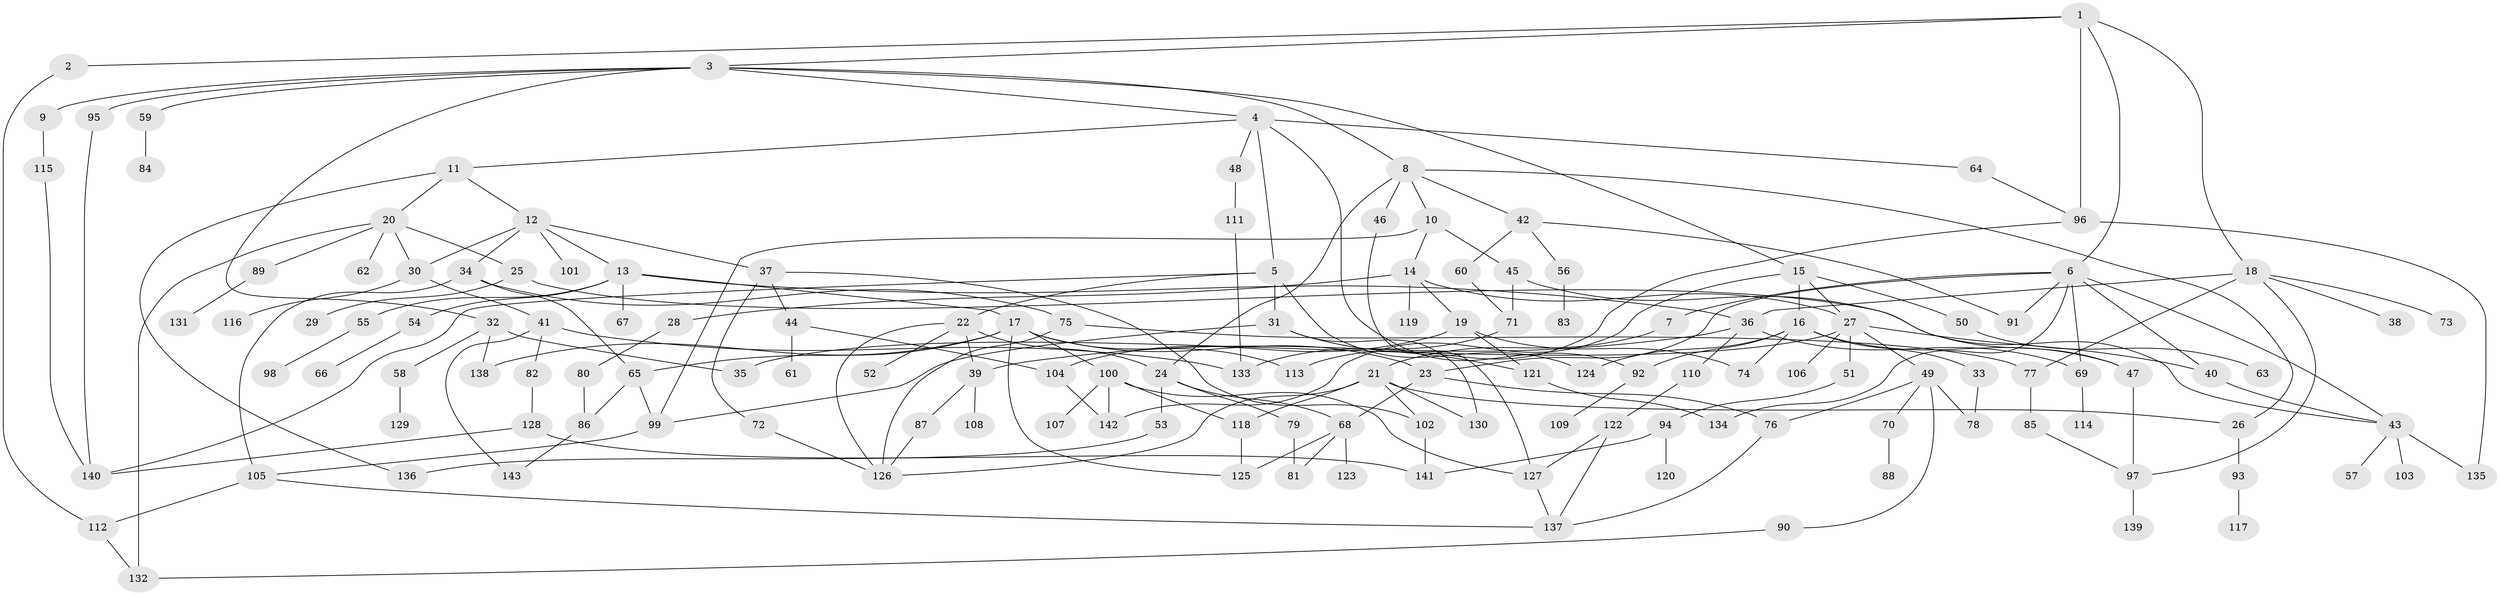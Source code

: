 // Generated by graph-tools (version 1.1) at 2025/10/02/27/25 16:10:53]
// undirected, 143 vertices, 207 edges
graph export_dot {
graph [start="1"]
  node [color=gray90,style=filled];
  1;
  2;
  3;
  4;
  5;
  6;
  7;
  8;
  9;
  10;
  11;
  12;
  13;
  14;
  15;
  16;
  17;
  18;
  19;
  20;
  21;
  22;
  23;
  24;
  25;
  26;
  27;
  28;
  29;
  30;
  31;
  32;
  33;
  34;
  35;
  36;
  37;
  38;
  39;
  40;
  41;
  42;
  43;
  44;
  45;
  46;
  47;
  48;
  49;
  50;
  51;
  52;
  53;
  54;
  55;
  56;
  57;
  58;
  59;
  60;
  61;
  62;
  63;
  64;
  65;
  66;
  67;
  68;
  69;
  70;
  71;
  72;
  73;
  74;
  75;
  76;
  77;
  78;
  79;
  80;
  81;
  82;
  83;
  84;
  85;
  86;
  87;
  88;
  89;
  90;
  91;
  92;
  93;
  94;
  95;
  96;
  97;
  98;
  99;
  100;
  101;
  102;
  103;
  104;
  105;
  106;
  107;
  108;
  109;
  110;
  111;
  112;
  113;
  114;
  115;
  116;
  117;
  118;
  119;
  120;
  121;
  122;
  123;
  124;
  125;
  126;
  127;
  128;
  129;
  130;
  131;
  132;
  133;
  134;
  135;
  136;
  137;
  138;
  139;
  140;
  141;
  142;
  143;
  1 -- 2;
  1 -- 3;
  1 -- 6;
  1 -- 18;
  1 -- 96;
  2 -- 112;
  3 -- 4;
  3 -- 8;
  3 -- 9;
  3 -- 15;
  3 -- 32;
  3 -- 59;
  3 -- 95;
  4 -- 5;
  4 -- 11;
  4 -- 48;
  4 -- 64;
  4 -- 92;
  5 -- 22;
  5 -- 31;
  5 -- 124;
  5 -- 140;
  6 -- 7;
  6 -- 23;
  6 -- 40;
  6 -- 69;
  6 -- 91;
  6 -- 43;
  6 -- 134;
  7 -- 21;
  8 -- 10;
  8 -- 26;
  8 -- 42;
  8 -- 46;
  8 -- 24;
  9 -- 115;
  10 -- 14;
  10 -- 45;
  10 -- 99;
  11 -- 12;
  11 -- 20;
  11 -- 136;
  12 -- 13;
  12 -- 30;
  12 -- 34;
  12 -- 37;
  12 -- 101;
  13 -- 17;
  13 -- 36;
  13 -- 54;
  13 -- 55;
  13 -- 67;
  14 -- 19;
  14 -- 27;
  14 -- 28;
  14 -- 119;
  15 -- 16;
  15 -- 50;
  15 -- 27;
  15 -- 142;
  16 -- 33;
  16 -- 92;
  16 -- 47;
  16 -- 74;
  16 -- 124;
  17 -- 65;
  17 -- 100;
  17 -- 23;
  17 -- 125;
  17 -- 113;
  17 -- 138;
  18 -- 38;
  18 -- 73;
  18 -- 97;
  18 -- 36;
  18 -- 77;
  19 -- 74;
  19 -- 104;
  19 -- 121;
  20 -- 25;
  20 -- 62;
  20 -- 89;
  20 -- 132;
  20 -- 30;
  21 -- 102;
  21 -- 118;
  21 -- 126;
  21 -- 130;
  21 -- 26;
  22 -- 24;
  22 -- 39;
  22 -- 52;
  22 -- 126;
  23 -- 76;
  23 -- 68;
  24 -- 53;
  24 -- 68;
  24 -- 79;
  25 -- 29;
  25 -- 43;
  26 -- 93;
  27 -- 49;
  27 -- 51;
  27 -- 106;
  27 -- 35;
  27 -- 40;
  28 -- 80;
  30 -- 41;
  30 -- 116;
  31 -- 99;
  31 -- 130;
  31 -- 121;
  32 -- 35;
  32 -- 58;
  32 -- 138;
  33 -- 78;
  34 -- 75;
  34 -- 65;
  34 -- 105;
  36 -- 110;
  36 -- 69;
  36 -- 39;
  37 -- 44;
  37 -- 72;
  37 -- 102;
  39 -- 87;
  39 -- 108;
  40 -- 43;
  41 -- 82;
  41 -- 133;
  41 -- 143;
  42 -- 56;
  42 -- 60;
  42 -- 91;
  43 -- 57;
  43 -- 103;
  43 -- 135;
  44 -- 61;
  44 -- 104;
  45 -- 47;
  45 -- 71;
  46 -- 127;
  47 -- 97;
  48 -- 111;
  49 -- 70;
  49 -- 78;
  49 -- 90;
  49 -- 76;
  50 -- 63;
  51 -- 94;
  53 -- 136;
  54 -- 66;
  55 -- 98;
  56 -- 83;
  58 -- 129;
  59 -- 84;
  60 -- 71;
  64 -- 96;
  65 -- 86;
  65 -- 99;
  68 -- 81;
  68 -- 123;
  68 -- 125;
  69 -- 114;
  70 -- 88;
  71 -- 133;
  72 -- 126;
  75 -- 77;
  75 -- 126;
  76 -- 137;
  77 -- 85;
  79 -- 81;
  80 -- 86;
  82 -- 128;
  85 -- 97;
  86 -- 143;
  87 -- 126;
  89 -- 131;
  90 -- 132;
  92 -- 109;
  93 -- 117;
  94 -- 120;
  94 -- 141;
  95 -- 140;
  96 -- 113;
  96 -- 135;
  97 -- 139;
  99 -- 105;
  100 -- 107;
  100 -- 118;
  100 -- 142;
  100 -- 127;
  102 -- 141;
  104 -- 142;
  105 -- 112;
  105 -- 137;
  110 -- 122;
  111 -- 133;
  112 -- 132;
  115 -- 140;
  118 -- 125;
  121 -- 134;
  122 -- 137;
  122 -- 127;
  127 -- 137;
  128 -- 141;
  128 -- 140;
}
